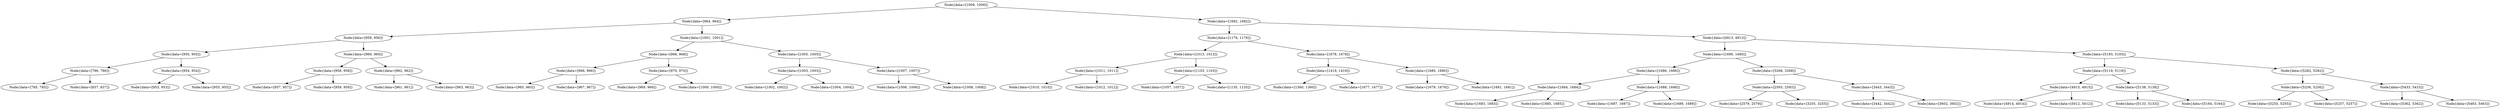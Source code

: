 digraph G{
755562746 [label="Node{data=[1009, 1009]}"]
755562746 -> 1262444794
1262444794 [label="Node{data=[964, 964]}"]
1262444794 -> 885798093
885798093 [label="Node{data=[956, 956]}"]
885798093 -> 1149376838
1149376838 [label="Node{data=[950, 950]}"]
1149376838 -> 782755332
782755332 [label="Node{data=[786, 786]}"]
782755332 -> 514812826
514812826 [label="Node{data=[785, 785]}"]
782755332 -> 1267752670
1267752670 [label="Node{data=[837, 837]}"]
1149376838 -> 520894147
520894147 [label="Node{data=[954, 954]}"]
520894147 -> 243954912
243954912 [label="Node{data=[953, 953]}"]
520894147 -> 1797008656
1797008656 [label="Node{data=[955, 955]}"]
885798093 -> 582219779
582219779 [label="Node{data=[960, 960]}"]
582219779 -> 1559718072
1559718072 [label="Node{data=[958, 958]}"]
1559718072 -> 17246898
17246898 [label="Node{data=[957, 957]}"]
1559718072 -> 192541487
192541487 [label="Node{data=[959, 959]}"]
582219779 -> 917987747
917987747 [label="Node{data=[962, 962]}"]
917987747 -> 1365405029
1365405029 [label="Node{data=[961, 961]}"]
917987747 -> 1762172737
1762172737 [label="Node{data=[963, 963]}"]
1262444794 -> 757918148
757918148 [label="Node{data=[1001, 1001]}"]
757918148 -> 547041211
547041211 [label="Node{data=[968, 968]}"]
547041211 -> 1649436552
1649436552 [label="Node{data=[966, 966]}"]
1649436552 -> 1326390804
1326390804 [label="Node{data=[965, 965]}"]
1649436552 -> 86490360
86490360 [label="Node{data=[967, 967]}"]
547041211 -> 2084089104
2084089104 [label="Node{data=[970, 970]}"]
2084089104 -> 490076472
490076472 [label="Node{data=[969, 969]}"]
2084089104 -> 721267508
721267508 [label="Node{data=[1000, 1000]}"]
757918148 -> 302318319
302318319 [label="Node{data=[1005, 1005]}"]
302318319 -> 728526226
728526226 [label="Node{data=[1003, 1003]}"]
728526226 -> 430095870
430095870 [label="Node{data=[1002, 1002]}"]
728526226 -> 1581318645
1581318645 [label="Node{data=[1004, 1004]}"]
302318319 -> 1693020840
1693020840 [label="Node{data=[1007, 1007]}"]
1693020840 -> 740393818
740393818 [label="Node{data=[1006, 1006]}"]
1693020840 -> 551589485
551589485 [label="Node{data=[1008, 1008]}"]
755562746 -> 1987605805
1987605805 [label="Node{data=[1682, 1682]}"]
1987605805 -> 1495999864
1495999864 [label="Node{data=[1176, 1176]}"]
1495999864 -> 2041599572
2041599572 [label="Node{data=[1013, 1013]}"]
2041599572 -> 1573385457
1573385457 [label="Node{data=[1011, 1011]}"]
1573385457 -> 1747137401
1747137401 [label="Node{data=[1010, 1010]}"]
1573385457 -> 1755569120
1755569120 [label="Node{data=[1012, 1012]}"]
2041599572 -> 324678230
324678230 [label="Node{data=[1103, 1103]}"]
324678230 -> 1901604016
1901604016 [label="Node{data=[1057, 1057]}"]
324678230 -> 9527577
9527577 [label="Node{data=[1135, 1135]}"]
1495999864 -> 1981531696
1981531696 [label="Node{data=[1678, 1678]}"]
1981531696 -> 873566759
873566759 [label="Node{data=[1419, 1419]}"]
873566759 -> 77333945
77333945 [label="Node{data=[1360, 1360]}"]
873566759 -> 260973978
260973978 [label="Node{data=[1677, 1677]}"]
1981531696 -> 663504925
663504925 [label="Node{data=[1680, 1680]}"]
663504925 -> 531916385
531916385 [label="Node{data=[1679, 1679]}"]
663504925 -> 2069957091
2069957091 [label="Node{data=[1681, 1681]}"]
1987605805 -> 96289248
96289248 [label="Node{data=[4913, 4913]}"]
96289248 -> 1077165546
1077165546 [label="Node{data=[1690, 1690]}"]
1077165546 -> 2089798883
2089798883 [label="Node{data=[1686, 1686]}"]
2089798883 -> 257092736
257092736 [label="Node{data=[1684, 1684]}"]
257092736 -> 1619992267
1619992267 [label="Node{data=[1683, 1683]}"]
257092736 -> 20292701
20292701 [label="Node{data=[1685, 1685]}"]
2089798883 -> 56596556
56596556 [label="Node{data=[1688, 1688]}"]
56596556 -> 468800075
468800075 [label="Node{data=[1687, 1687]}"]
56596556 -> 59797176
59797176 [label="Node{data=[1689, 1689]}"]
1077165546 -> 791360987
791360987 [label="Node{data=[3268, 3268]}"]
791360987 -> 1355367818
1355367818 [label="Node{data=[2593, 2593]}"]
1355367818 -> 1094399698
1094399698 [label="Node{data=[2579, 2579]}"]
1355367818 -> 1096709603
1096709603 [label="Node{data=[3255, 3255]}"]
791360987 -> 925697534
925697534 [label="Node{data=[3443, 3443]}"]
925697534 -> 760411012
760411012 [label="Node{data=[3442, 3442]}"]
925697534 -> 893898074
893898074 [label="Node{data=[3602, 3602]}"]
96289248 -> 126113660
126113660 [label="Node{data=[5193, 5193]}"]
126113660 -> 1490657415
1490657415 [label="Node{data=[5119, 5119]}"]
1490657415 -> 1647163083
1647163083 [label="Node{data=[4915, 4915]}"]
1647163083 -> 1762364105
1762364105 [label="Node{data=[4914, 4914]}"]
1647163083 -> 1276186403
1276186403 [label="Node{data=[5012, 5012]}"]
1490657415 -> 1499022270
1499022270 [label="Node{data=[5138, 5138]}"]
1499022270 -> 1456287152
1456287152 [label="Node{data=[5133, 5133]}"]
1499022270 -> 1671800930
1671800930 [label="Node{data=[5164, 5164]}"]
126113660 -> 654953250
654953250 [label="Node{data=[5282, 5282]}"]
654953250 -> 878590158
878590158 [label="Node{data=[5256, 5256]}"]
878590158 -> 188822360
188822360 [label="Node{data=[5255, 5255]}"]
878590158 -> 1164541162
1164541162 [label="Node{data=[5257, 5257]}"]
654953250 -> 743505854
743505854 [label="Node{data=[5433, 5433]}"]
743505854 -> 1762470578
1762470578 [label="Node{data=[5362, 5362]}"]
743505854 -> 1800675128
1800675128 [label="Node{data=[5463, 5463]}"]
}
